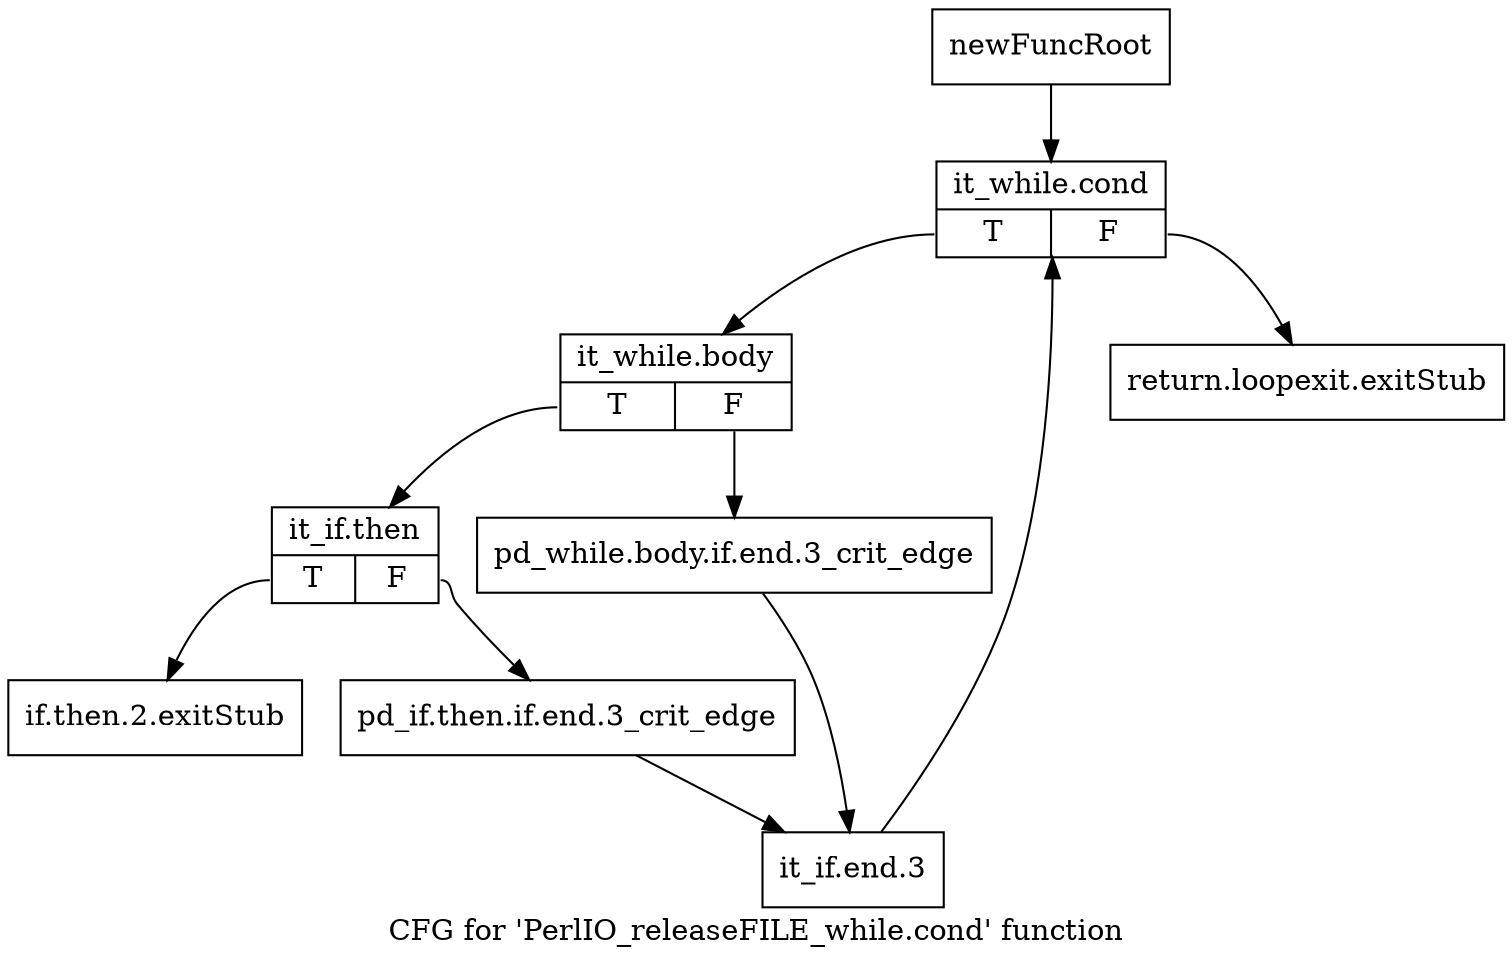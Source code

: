 digraph "CFG for 'PerlIO_releaseFILE_while.cond' function" {
	label="CFG for 'PerlIO_releaseFILE_while.cond' function";

	Node0x4dae240 [shape=record,label="{newFuncRoot}"];
	Node0x4dae240 -> Node0x4dae330;
	Node0x4dae290 [shape=record,label="{return.loopexit.exitStub}"];
	Node0x4dae2e0 [shape=record,label="{if.then.2.exitStub}"];
	Node0x4dae330 [shape=record,label="{it_while.cond|{<s0>T|<s1>F}}"];
	Node0x4dae330:s0 -> Node0x4dae380;
	Node0x4dae330:s1 -> Node0x4dae290;
	Node0x4dae380 [shape=record,label="{it_while.body|{<s0>T|<s1>F}}"];
	Node0x4dae380:s0 -> Node0x4dae420;
	Node0x4dae380:s1 -> Node0x4dae3d0;
	Node0x4dae3d0 [shape=record,label="{pd_while.body.if.end.3_crit_edge}"];
	Node0x4dae3d0 -> Node0x4dae4c0;
	Node0x4dae420 [shape=record,label="{it_if.then|{<s0>T|<s1>F}}"];
	Node0x4dae420:s0 -> Node0x4dae2e0;
	Node0x4dae420:s1 -> Node0x4dae470;
	Node0x4dae470 [shape=record,label="{pd_if.then.if.end.3_crit_edge}"];
	Node0x4dae470 -> Node0x4dae4c0;
	Node0x4dae4c0 [shape=record,label="{it_if.end.3}"];
	Node0x4dae4c0 -> Node0x4dae330;
}
